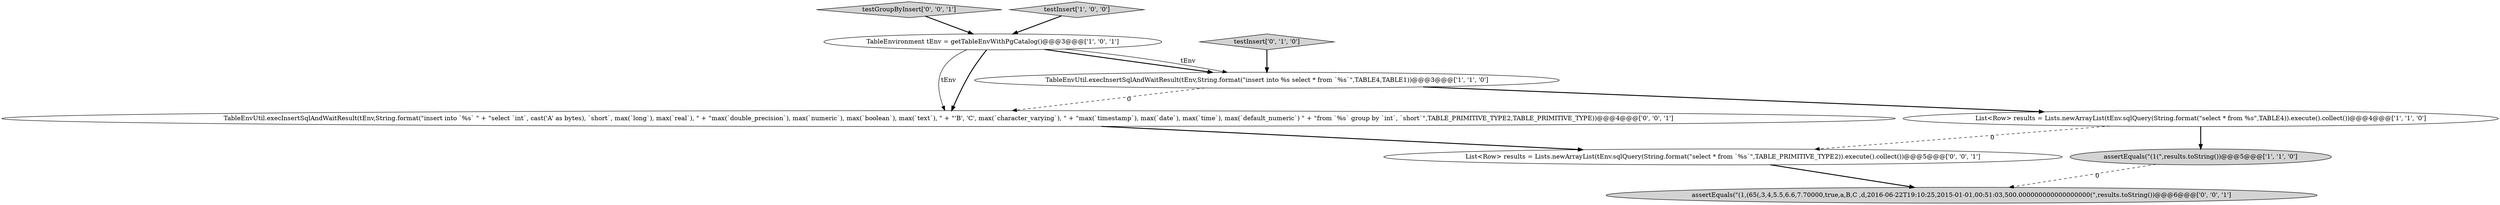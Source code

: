 digraph {
9 [style = filled, label = "TableEnvUtil.execInsertSqlAndWaitResult(tEnv,String.format(\"insert into `%s` \" + \"select `int`, cast('A' as bytes), `short`, max(`long`), max(`real`), \" + \"max(`double_precision`), max(`numeric`), max(`boolean`), max(`text`), \" + \"'B', 'C', max(`character_varying`), \" + \"max(`timestamp`), max(`date`), max(`time`), max(`default_numeric`) \" + \"from `%s` group by `int`, `short`\",TABLE_PRIMITIVE_TYPE2,TABLE_PRIMITIVE_TYPE))@@@4@@@['0', '0', '1']", fillcolor = white, shape = ellipse image = "AAA0AAABBB3BBB"];
6 [style = filled, label = "assertEquals(\"(1,(65(,3,4,5.5,6.6,7.70000,true,a,B,C ,d,2016-06-22T19:10:25,2015-01-01,00:51:03,500.000000000000000000(\",results.toString())@@@6@@@['0', '0', '1']", fillcolor = lightgray, shape = ellipse image = "AAA0AAABBB3BBB"];
7 [style = filled, label = "testGroupByInsert['0', '0', '1']", fillcolor = lightgray, shape = diamond image = "AAA0AAABBB3BBB"];
4 [style = filled, label = "testInsert['1', '0', '0']", fillcolor = lightgray, shape = diamond image = "AAA0AAABBB1BBB"];
1 [style = filled, label = "TableEnvironment tEnv = getTableEnvWithPgCatalog()@@@3@@@['1', '0', '1']", fillcolor = white, shape = ellipse image = "AAA0AAABBB1BBB"];
8 [style = filled, label = "List<Row> results = Lists.newArrayList(tEnv.sqlQuery(String.format(\"select * from `%s`\",TABLE_PRIMITIVE_TYPE2)).execute().collect())@@@5@@@['0', '0', '1']", fillcolor = white, shape = ellipse image = "AAA0AAABBB3BBB"];
3 [style = filled, label = "TableEnvUtil.execInsertSqlAndWaitResult(tEnv,String.format(\"insert into %s select * from `%s`\",TABLE4,TABLE1))@@@3@@@['1', '1', '0']", fillcolor = white, shape = ellipse image = "AAA0AAABBB1BBB"];
5 [style = filled, label = "testInsert['0', '1', '0']", fillcolor = lightgray, shape = diamond image = "AAA0AAABBB2BBB"];
0 [style = filled, label = "assertEquals(\"(1(\",results.toString())@@@5@@@['1', '1', '0']", fillcolor = lightgray, shape = ellipse image = "AAA0AAABBB1BBB"];
2 [style = filled, label = "List<Row> results = Lists.newArrayList(tEnv.sqlQuery(String.format(\"select * from %s\",TABLE4)).execute().collect())@@@4@@@['1', '1', '0']", fillcolor = white, shape = ellipse image = "AAA0AAABBB1BBB"];
1->9 [style = solid, label="tEnv"];
2->8 [style = dashed, label="0"];
2->0 [style = bold, label=""];
1->3 [style = bold, label=""];
1->3 [style = solid, label="tEnv"];
5->3 [style = bold, label=""];
9->8 [style = bold, label=""];
7->1 [style = bold, label=""];
1->9 [style = bold, label=""];
8->6 [style = bold, label=""];
3->9 [style = dashed, label="0"];
3->2 [style = bold, label=""];
4->1 [style = bold, label=""];
0->6 [style = dashed, label="0"];
}
